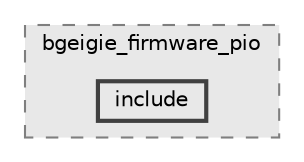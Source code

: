 digraph "archive/bgeigie_firmware_pio/include"
{
 // LATEX_PDF_SIZE
  bgcolor="transparent";
  edge [fontname=Helvetica,fontsize=10,labelfontname=Helvetica,labelfontsize=10];
  node [fontname=Helvetica,fontsize=10,shape=box,height=0.2,width=0.4];
  compound=true
  subgraph clusterdir_9f13badbf16c8d8fb8a262db63d12892 {
    graph [ bgcolor="#e8e8e8", pencolor="grey50", label="bgeigie_firmware_pio", fontname=Helvetica,fontsize=10 style="filled,dashed", URL="dir_9f13badbf16c8d8fb8a262db63d12892.html",tooltip=""]
  dir_0b8e568e021cea2b1d23351e05716578 [label="include", fillcolor="#e8e8e8", color="grey25", style="filled,bold", URL="dir_0b8e568e021cea2b1d23351e05716578.html",tooltip=""];
  }
}
